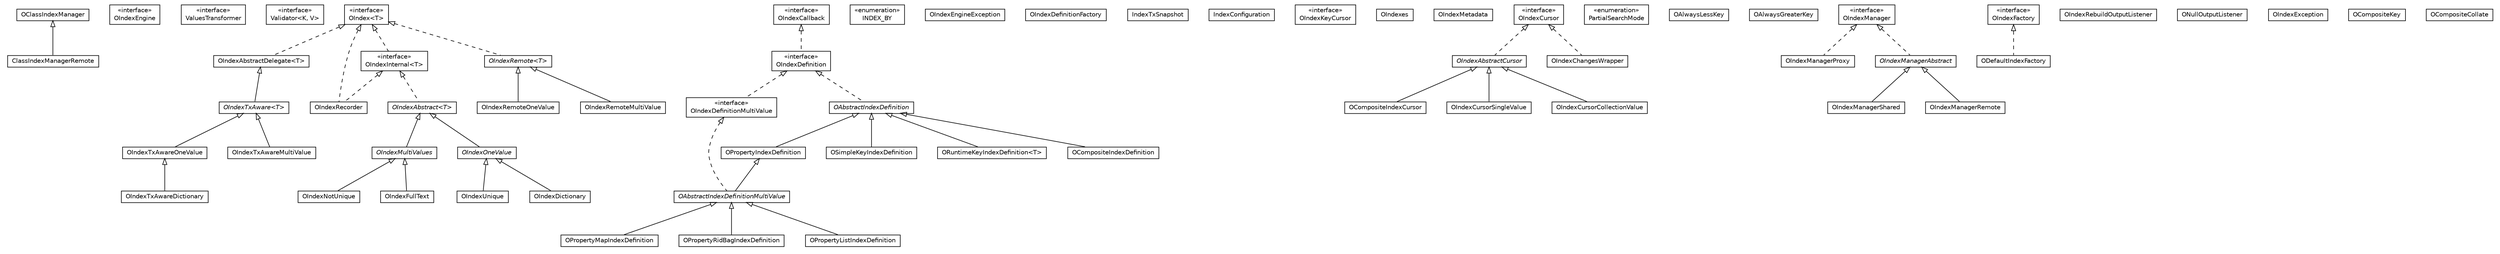 #!/usr/local/bin/dot
#
# Class diagram 
# Generated by UMLGraph version R5_6-24-gf6e263 (http://www.umlgraph.org/)
#

digraph G {
	edge [fontname="Helvetica",fontsize=10,labelfontname="Helvetica",labelfontsize=10];
	node [fontname="Helvetica",fontsize=10,shape=plaintext];
	nodesep=0.25;
	ranksep=0.5;
	// com.orientechnologies.orient.core.index.ClassIndexManagerRemote
	c251209 [label=<<table title="com.orientechnologies.orient.core.index.ClassIndexManagerRemote" border="0" cellborder="1" cellspacing="0" cellpadding="2" port="p" href="./ClassIndexManagerRemote.html">
		<tr><td><table border="0" cellspacing="0" cellpadding="1">
<tr><td align="center" balign="center"> ClassIndexManagerRemote </td></tr>
		</table></td></tr>
		</table>>, URL="./ClassIndexManagerRemote.html", fontname="Helvetica", fontcolor="black", fontsize=10.0];
	// com.orientechnologies.orient.core.index.OIndexEngine
	c251210 [label=<<table title="com.orientechnologies.orient.core.index.OIndexEngine" border="0" cellborder="1" cellspacing="0" cellpadding="2" port="p" href="./OIndexEngine.html">
		<tr><td><table border="0" cellspacing="0" cellpadding="1">
<tr><td align="center" balign="center"> &#171;interface&#187; </td></tr>
<tr><td align="center" balign="center"> OIndexEngine </td></tr>
		</table></td></tr>
		</table>>, URL="./OIndexEngine.html", fontname="Helvetica", fontcolor="black", fontsize=10.0];
	// com.orientechnologies.orient.core.index.OIndexEngine.ValuesTransformer
	c251211 [label=<<table title="com.orientechnologies.orient.core.index.OIndexEngine.ValuesTransformer" border="0" cellborder="1" cellspacing="0" cellpadding="2" port="p" href="./OIndexEngine.ValuesTransformer.html">
		<tr><td><table border="0" cellspacing="0" cellpadding="1">
<tr><td align="center" balign="center"> &#171;interface&#187; </td></tr>
<tr><td align="center" balign="center"> ValuesTransformer </td></tr>
		</table></td></tr>
		</table>>, URL="./OIndexEngine.ValuesTransformer.html", fontname="Helvetica", fontcolor="black", fontsize=10.0];
	// com.orientechnologies.orient.core.index.OIndexEngine.Validator<K, V>
	c251212 [label=<<table title="com.orientechnologies.orient.core.index.OIndexEngine.Validator" border="0" cellborder="1" cellspacing="0" cellpadding="2" port="p" href="./OIndexEngine.Validator.html">
		<tr><td><table border="0" cellspacing="0" cellpadding="1">
<tr><td align="center" balign="center"> &#171;interface&#187; </td></tr>
<tr><td align="center" balign="center"> Validator&lt;K, V&gt; </td></tr>
		</table></td></tr>
		</table>>, URL="./OIndexEngine.Validator.html", fontname="Helvetica", fontcolor="black", fontsize=10.0];
	// com.orientechnologies.orient.core.index.OIndexRecorder
	c251213 [label=<<table title="com.orientechnologies.orient.core.index.OIndexRecorder" border="0" cellborder="1" cellspacing="0" cellpadding="2" port="p" href="./OIndexRecorder.html">
		<tr><td><table border="0" cellspacing="0" cellpadding="1">
<tr><td align="center" balign="center"> OIndexRecorder </td></tr>
		</table></td></tr>
		</table>>, URL="./OIndexRecorder.html", fontname="Helvetica", fontcolor="black", fontsize=10.0];
	// com.orientechnologies.orient.core.index.OIndexFullText
	c251214 [label=<<table title="com.orientechnologies.orient.core.index.OIndexFullText" border="0" cellborder="1" cellspacing="0" cellpadding="2" port="p" href="./OIndexFullText.html">
		<tr><td><table border="0" cellspacing="0" cellpadding="1">
<tr><td align="center" balign="center"> OIndexFullText </td></tr>
		</table></td></tr>
		</table>>, URL="./OIndexFullText.html", fontname="Helvetica", fontcolor="black", fontsize=10.0];
	// com.orientechnologies.orient.core.index.OIndexDictionary
	c251215 [label=<<table title="com.orientechnologies.orient.core.index.OIndexDictionary" border="0" cellborder="1" cellspacing="0" cellpadding="2" port="p" href="./OIndexDictionary.html">
		<tr><td><table border="0" cellspacing="0" cellpadding="1">
<tr><td align="center" balign="center"> OIndexDictionary </td></tr>
		</table></td></tr>
		</table>>, URL="./OIndexDictionary.html", fontname="Helvetica", fontcolor="black", fontsize=10.0];
	// com.orientechnologies.orient.core.index.OIndexCallback
	c251216 [label=<<table title="com.orientechnologies.orient.core.index.OIndexCallback" border="0" cellborder="1" cellspacing="0" cellpadding="2" port="p" href="./OIndexCallback.html">
		<tr><td><table border="0" cellspacing="0" cellpadding="1">
<tr><td align="center" balign="center"> &#171;interface&#187; </td></tr>
<tr><td align="center" balign="center"> OIndexCallback </td></tr>
		</table></td></tr>
		</table>>, URL="./OIndexCallback.html", fontname="Helvetica", fontcolor="black", fontsize=10.0];
	// com.orientechnologies.orient.core.index.OPropertyMapIndexDefinition
	c251217 [label=<<table title="com.orientechnologies.orient.core.index.OPropertyMapIndexDefinition" border="0" cellborder="1" cellspacing="0" cellpadding="2" port="p" href="./OPropertyMapIndexDefinition.html">
		<tr><td><table border="0" cellspacing="0" cellpadding="1">
<tr><td align="center" balign="center"> OPropertyMapIndexDefinition </td></tr>
		</table></td></tr>
		</table>>, URL="./OPropertyMapIndexDefinition.html", fontname="Helvetica", fontcolor="black", fontsize=10.0];
	// com.orientechnologies.orient.core.index.OPropertyMapIndexDefinition.INDEX_BY
	c251218 [label=<<table title="com.orientechnologies.orient.core.index.OPropertyMapIndexDefinition.INDEX_BY" border="0" cellborder="1" cellspacing="0" cellpadding="2" port="p" href="./OPropertyMapIndexDefinition.INDEX_BY.html">
		<tr><td><table border="0" cellspacing="0" cellpadding="1">
<tr><td align="center" balign="center"> &#171;enumeration&#187; </td></tr>
<tr><td align="center" balign="center"> INDEX_BY </td></tr>
		</table></td></tr>
		</table>>, URL="./OPropertyMapIndexDefinition.INDEX_BY.html", fontname="Helvetica", fontcolor="black", fontsize=10.0];
	// com.orientechnologies.orient.core.index.OIndexEngineException
	c251219 [label=<<table title="com.orientechnologies.orient.core.index.OIndexEngineException" border="0" cellborder="1" cellspacing="0" cellpadding="2" port="p" href="./OIndexEngineException.html">
		<tr><td><table border="0" cellspacing="0" cellpadding="1">
<tr><td align="center" balign="center"> OIndexEngineException </td></tr>
		</table></td></tr>
		</table>>, URL="./OIndexEngineException.html", fontname="Helvetica", fontcolor="black", fontsize=10.0];
	// com.orientechnologies.orient.core.index.OIndexDefinitionFactory
	c251220 [label=<<table title="com.orientechnologies.orient.core.index.OIndexDefinitionFactory" border="0" cellborder="1" cellspacing="0" cellpadding="2" port="p" href="./OIndexDefinitionFactory.html">
		<tr><td><table border="0" cellspacing="0" cellpadding="1">
<tr><td align="center" balign="center"> OIndexDefinitionFactory </td></tr>
		</table></td></tr>
		</table>>, URL="./OIndexDefinitionFactory.html", fontname="Helvetica", fontcolor="black", fontsize=10.0];
	// com.orientechnologies.orient.core.index.OIndexAbstract<T>
	c251221 [label=<<table title="com.orientechnologies.orient.core.index.OIndexAbstract" border="0" cellborder="1" cellspacing="0" cellpadding="2" port="p" href="./OIndexAbstract.html">
		<tr><td><table border="0" cellspacing="0" cellpadding="1">
<tr><td align="center" balign="center"><font face="Helvetica-Oblique"> OIndexAbstract&lt;T&gt; </font></td></tr>
		</table></td></tr>
		</table>>, URL="./OIndexAbstract.html", fontname="Helvetica", fontcolor="black", fontsize=10.0];
	// com.orientechnologies.orient.core.index.OIndexAbstract.IndexTxSnapshot
	c251222 [label=<<table title="com.orientechnologies.orient.core.index.OIndexAbstract.IndexTxSnapshot" border="0" cellborder="1" cellspacing="0" cellpadding="2" port="p" href="./OIndexAbstract.IndexTxSnapshot.html">
		<tr><td><table border="0" cellspacing="0" cellpadding="1">
<tr><td align="center" balign="center"> IndexTxSnapshot </td></tr>
		</table></td></tr>
		</table>>, URL="./OIndexAbstract.IndexTxSnapshot.html", fontname="Helvetica", fontcolor="black", fontsize=10.0];
	// com.orientechnologies.orient.core.index.OIndexAbstract.IndexConfiguration
	c251223 [label=<<table title="com.orientechnologies.orient.core.index.OIndexAbstract.IndexConfiguration" border="0" cellborder="1" cellspacing="0" cellpadding="2" port="p" href="./OIndexAbstract.IndexConfiguration.html">
		<tr><td><table border="0" cellspacing="0" cellpadding="1">
<tr><td align="center" balign="center"> IndexConfiguration </td></tr>
		</table></td></tr>
		</table>>, URL="./OIndexAbstract.IndexConfiguration.html", fontname="Helvetica", fontcolor="black", fontsize=10.0];
	// com.orientechnologies.orient.core.index.OIndexKeyCursor
	c251224 [label=<<table title="com.orientechnologies.orient.core.index.OIndexKeyCursor" border="0" cellborder="1" cellspacing="0" cellpadding="2" port="p" href="./OIndexKeyCursor.html">
		<tr><td><table border="0" cellspacing="0" cellpadding="1">
<tr><td align="center" balign="center"> &#171;interface&#187; </td></tr>
<tr><td align="center" balign="center"> OIndexKeyCursor </td></tr>
		</table></td></tr>
		</table>>, URL="./OIndexKeyCursor.html", fontname="Helvetica", fontcolor="black", fontsize=10.0];
	// com.orientechnologies.orient.core.index.OIndexes
	c251225 [label=<<table title="com.orientechnologies.orient.core.index.OIndexes" border="0" cellborder="1" cellspacing="0" cellpadding="2" port="p" href="./OIndexes.html">
		<tr><td><table border="0" cellspacing="0" cellpadding="1">
<tr><td align="center" balign="center"> OIndexes </td></tr>
		</table></td></tr>
		</table>>, URL="./OIndexes.html", fontname="Helvetica", fontcolor="black", fontsize=10.0];
	// com.orientechnologies.orient.core.index.OIndexMetadata
	c251226 [label=<<table title="com.orientechnologies.orient.core.index.OIndexMetadata" border="0" cellborder="1" cellspacing="0" cellpadding="2" port="p" href="./OIndexMetadata.html">
		<tr><td><table border="0" cellspacing="0" cellpadding="1">
<tr><td align="center" balign="center"> OIndexMetadata </td></tr>
		</table></td></tr>
		</table>>, URL="./OIndexMetadata.html", fontname="Helvetica", fontcolor="black", fontsize=10.0];
	// com.orientechnologies.orient.core.index.OIndexAbstractCursor
	c251227 [label=<<table title="com.orientechnologies.orient.core.index.OIndexAbstractCursor" border="0" cellborder="1" cellspacing="0" cellpadding="2" port="p" href="./OIndexAbstractCursor.html">
		<tr><td><table border="0" cellspacing="0" cellpadding="1">
<tr><td align="center" balign="center"><font face="Helvetica-Oblique"> OIndexAbstractCursor </font></td></tr>
		</table></td></tr>
		</table>>, URL="./OIndexAbstractCursor.html", fontname="Helvetica", fontcolor="black", fontsize=10.0];
	// com.orientechnologies.orient.core.index.OPropertyIndexDefinition
	c251228 [label=<<table title="com.orientechnologies.orient.core.index.OPropertyIndexDefinition" border="0" cellborder="1" cellspacing="0" cellpadding="2" port="p" href="./OPropertyIndexDefinition.html">
		<tr><td><table border="0" cellspacing="0" cellpadding="1">
<tr><td align="center" balign="center"> OPropertyIndexDefinition </td></tr>
		</table></td></tr>
		</table>>, URL="./OPropertyIndexDefinition.html", fontname="Helvetica", fontcolor="black", fontsize=10.0];
	// com.orientechnologies.orient.core.index.OPropertyRidBagIndexDefinition
	c251229 [label=<<table title="com.orientechnologies.orient.core.index.OPropertyRidBagIndexDefinition" border="0" cellborder="1" cellspacing="0" cellpadding="2" port="p" href="./OPropertyRidBagIndexDefinition.html">
		<tr><td><table border="0" cellspacing="0" cellpadding="1">
<tr><td align="center" balign="center"> OPropertyRidBagIndexDefinition </td></tr>
		</table></td></tr>
		</table>>, URL="./OPropertyRidBagIndexDefinition.html", fontname="Helvetica", fontcolor="black", fontsize=10.0];
	// com.orientechnologies.orient.core.index.OIndexCursor
	c251230 [label=<<table title="com.orientechnologies.orient.core.index.OIndexCursor" border="0" cellborder="1" cellspacing="0" cellpadding="2" port="p" href="./OIndexCursor.html">
		<tr><td><table border="0" cellspacing="0" cellpadding="1">
<tr><td align="center" balign="center"> &#171;interface&#187; </td></tr>
<tr><td align="center" balign="center"> OIndexCursor </td></tr>
		</table></td></tr>
		</table>>, URL="./OIndexCursor.html", fontname="Helvetica", fontcolor="black", fontsize=10.0];
	// com.orientechnologies.orient.core.index.OSimpleKeyIndexDefinition
	c251231 [label=<<table title="com.orientechnologies.orient.core.index.OSimpleKeyIndexDefinition" border="0" cellborder="1" cellspacing="0" cellpadding="2" port="p" href="./OSimpleKeyIndexDefinition.html">
		<tr><td><table border="0" cellspacing="0" cellpadding="1">
<tr><td align="center" balign="center"> OSimpleKeyIndexDefinition </td></tr>
		</table></td></tr>
		</table>>, URL="./OSimpleKeyIndexDefinition.html", fontname="Helvetica", fontcolor="black", fontsize=10.0];
	// com.orientechnologies.orient.core.index.OIndexDefinitionMultiValue
	c251232 [label=<<table title="com.orientechnologies.orient.core.index.OIndexDefinitionMultiValue" border="0" cellborder="1" cellspacing="0" cellpadding="2" port="p" href="./OIndexDefinitionMultiValue.html">
		<tr><td><table border="0" cellspacing="0" cellpadding="1">
<tr><td align="center" balign="center"> &#171;interface&#187; </td></tr>
<tr><td align="center" balign="center"> OIndexDefinitionMultiValue </td></tr>
		</table></td></tr>
		</table>>, URL="./OIndexDefinitionMultiValue.html", fontname="Helvetica", fontcolor="black", fontsize=10.0];
	// com.orientechnologies.orient.core.index.OIndexTxAware<T>
	c251233 [label=<<table title="com.orientechnologies.orient.core.index.OIndexTxAware" border="0" cellborder="1" cellspacing="0" cellpadding="2" port="p" href="./OIndexTxAware.html">
		<tr><td><table border="0" cellspacing="0" cellpadding="1">
<tr><td align="center" balign="center"><font face="Helvetica-Oblique"> OIndexTxAware&lt;T&gt; </font></td></tr>
		</table></td></tr>
		</table>>, URL="./OIndexTxAware.html", fontname="Helvetica", fontcolor="black", fontsize=10.0];
	// com.orientechnologies.orient.core.index.OIndexTxAware.PartialSearchMode
	c251234 [label=<<table title="com.orientechnologies.orient.core.index.OIndexTxAware.PartialSearchMode" border="0" cellborder="1" cellspacing="0" cellpadding="2" port="p" href="./OIndexTxAware.PartialSearchMode.html">
		<tr><td><table border="0" cellspacing="0" cellpadding="1">
<tr><td align="center" balign="center"> &#171;enumeration&#187; </td></tr>
<tr><td align="center" balign="center"> PartialSearchMode </td></tr>
		</table></td></tr>
		</table>>, URL="./OIndexTxAware.PartialSearchMode.html", fontname="Helvetica", fontcolor="black", fontsize=10.0];
	// com.orientechnologies.orient.core.index.OAlwaysLessKey
	c251235 [label=<<table title="com.orientechnologies.orient.core.index.OAlwaysLessKey" border="0" cellborder="1" cellspacing="0" cellpadding="2" port="p" href="./OAlwaysLessKey.html">
		<tr><td><table border="0" cellspacing="0" cellpadding="1">
<tr><td align="center" balign="center"> OAlwaysLessKey </td></tr>
		</table></td></tr>
		</table>>, URL="./OAlwaysLessKey.html", fontname="Helvetica", fontcolor="black", fontsize=10.0];
	// com.orientechnologies.orient.core.index.OAlwaysGreaterKey
	c251236 [label=<<table title="com.orientechnologies.orient.core.index.OAlwaysGreaterKey" border="0" cellborder="1" cellspacing="0" cellpadding="2" port="p" href="./OAlwaysGreaterKey.html">
		<tr><td><table border="0" cellspacing="0" cellpadding="1">
<tr><td align="center" balign="center"> OAlwaysGreaterKey </td></tr>
		</table></td></tr>
		</table>>, URL="./OAlwaysGreaterKey.html", fontname="Helvetica", fontcolor="black", fontsize=10.0];
	// com.orientechnologies.orient.core.index.OIndexManager
	c251237 [label=<<table title="com.orientechnologies.orient.core.index.OIndexManager" border="0" cellborder="1" cellspacing="0" cellpadding="2" port="p" href="./OIndexManager.html">
		<tr><td><table border="0" cellspacing="0" cellpadding="1">
<tr><td align="center" balign="center"> &#171;interface&#187; </td></tr>
<tr><td align="center" balign="center"> OIndexManager </td></tr>
		</table></td></tr>
		</table>>, URL="./OIndexManager.html", fontname="Helvetica", fontcolor="black", fontsize=10.0];
	// com.orientechnologies.orient.core.index.OIndexFactory
	c251238 [label=<<table title="com.orientechnologies.orient.core.index.OIndexFactory" border="0" cellborder="1" cellspacing="0" cellpadding="2" port="p" href="./OIndexFactory.html">
		<tr><td><table border="0" cellspacing="0" cellpadding="1">
<tr><td align="center" balign="center"> &#171;interface&#187; </td></tr>
<tr><td align="center" balign="center"> OIndexFactory </td></tr>
		</table></td></tr>
		</table>>, URL="./OIndexFactory.html", fontname="Helvetica", fontcolor="black", fontsize=10.0];
	// com.orientechnologies.orient.core.index.OIndexRebuildOutputListener
	c251239 [label=<<table title="com.orientechnologies.orient.core.index.OIndexRebuildOutputListener" border="0" cellborder="1" cellspacing="0" cellpadding="2" port="p" href="./OIndexRebuildOutputListener.html">
		<tr><td><table border="0" cellspacing="0" cellpadding="1">
<tr><td align="center" balign="center"> OIndexRebuildOutputListener </td></tr>
		</table></td></tr>
		</table>>, URL="./OIndexRebuildOutputListener.html", fontname="Helvetica", fontcolor="black", fontsize=10.0];
	// com.orientechnologies.orient.core.index.OIndexManagerProxy
	c251240 [label=<<table title="com.orientechnologies.orient.core.index.OIndexManagerProxy" border="0" cellborder="1" cellspacing="0" cellpadding="2" port="p" href="./OIndexManagerProxy.html">
		<tr><td><table border="0" cellspacing="0" cellpadding="1">
<tr><td align="center" balign="center"> OIndexManagerProxy </td></tr>
		</table></td></tr>
		</table>>, URL="./OIndexManagerProxy.html", fontname="Helvetica", fontcolor="black", fontsize=10.0];
	// com.orientechnologies.orient.core.index.OIndexTxAwareOneValue
	c251241 [label=<<table title="com.orientechnologies.orient.core.index.OIndexTxAwareOneValue" border="0" cellborder="1" cellspacing="0" cellpadding="2" port="p" href="./OIndexTxAwareOneValue.html">
		<tr><td><table border="0" cellspacing="0" cellpadding="1">
<tr><td align="center" balign="center"> OIndexTxAwareOneValue </td></tr>
		</table></td></tr>
		</table>>, URL="./OIndexTxAwareOneValue.html", fontname="Helvetica", fontcolor="black", fontsize=10.0];
	// com.orientechnologies.orient.core.index.ORuntimeKeyIndexDefinition<T>
	c251242 [label=<<table title="com.orientechnologies.orient.core.index.ORuntimeKeyIndexDefinition" border="0" cellborder="1" cellspacing="0" cellpadding="2" port="p" href="./ORuntimeKeyIndexDefinition.html">
		<tr><td><table border="0" cellspacing="0" cellpadding="1">
<tr><td align="center" balign="center"> ORuntimeKeyIndexDefinition&lt;T&gt; </td></tr>
		</table></td></tr>
		</table>>, URL="./ORuntimeKeyIndexDefinition.html", fontname="Helvetica", fontcolor="black", fontsize=10.0];
	// com.orientechnologies.orient.core.index.OIndexTxAwareMultiValue
	c251243 [label=<<table title="com.orientechnologies.orient.core.index.OIndexTxAwareMultiValue" border="0" cellborder="1" cellspacing="0" cellpadding="2" port="p" href="./OIndexTxAwareMultiValue.html">
		<tr><td><table border="0" cellspacing="0" cellpadding="1">
<tr><td align="center" balign="center"> OIndexTxAwareMultiValue </td></tr>
		</table></td></tr>
		</table>>, URL="./OIndexTxAwareMultiValue.html", fontname="Helvetica", fontcolor="black", fontsize=10.0];
	// com.orientechnologies.orient.core.index.ONullOutputListener
	c251244 [label=<<table title="com.orientechnologies.orient.core.index.ONullOutputListener" border="0" cellborder="1" cellspacing="0" cellpadding="2" port="p" href="./ONullOutputListener.html">
		<tr><td><table border="0" cellspacing="0" cellpadding="1">
<tr><td align="center" balign="center"> ONullOutputListener </td></tr>
		</table></td></tr>
		</table>>, URL="./ONullOutputListener.html", fontname="Helvetica", fontcolor="black", fontsize=10.0];
	// com.orientechnologies.orient.core.index.OPropertyListIndexDefinition
	c251245 [label=<<table title="com.orientechnologies.orient.core.index.OPropertyListIndexDefinition" border="0" cellborder="1" cellspacing="0" cellpadding="2" port="p" href="./OPropertyListIndexDefinition.html">
		<tr><td><table border="0" cellspacing="0" cellpadding="1">
<tr><td align="center" balign="center"> OPropertyListIndexDefinition </td></tr>
		</table></td></tr>
		</table>>, URL="./OPropertyListIndexDefinition.html", fontname="Helvetica", fontcolor="black", fontsize=10.0];
	// com.orientechnologies.orient.core.index.OIndexDefinition
	c251246 [label=<<table title="com.orientechnologies.orient.core.index.OIndexDefinition" border="0" cellborder="1" cellspacing="0" cellpadding="2" port="p" href="./OIndexDefinition.html">
		<tr><td><table border="0" cellspacing="0" cellpadding="1">
<tr><td align="center" balign="center"> &#171;interface&#187; </td></tr>
<tr><td align="center" balign="center"> OIndexDefinition </td></tr>
		</table></td></tr>
		</table>>, URL="./OIndexDefinition.html", fontname="Helvetica", fontcolor="black", fontsize=10.0];
	// com.orientechnologies.orient.core.index.OIndexRemoteMultiValue
	c251247 [label=<<table title="com.orientechnologies.orient.core.index.OIndexRemoteMultiValue" border="0" cellborder="1" cellspacing="0" cellpadding="2" port="p" href="./OIndexRemoteMultiValue.html">
		<tr><td><table border="0" cellspacing="0" cellpadding="1">
<tr><td align="center" balign="center"> OIndexRemoteMultiValue </td></tr>
		</table></td></tr>
		</table>>, URL="./OIndexRemoteMultiValue.html", fontname="Helvetica", fontcolor="black", fontsize=10.0];
	// com.orientechnologies.orient.core.index.OAbstractIndexDefinitionMultiValue
	c251248 [label=<<table title="com.orientechnologies.orient.core.index.OAbstractIndexDefinitionMultiValue" border="0" cellborder="1" cellspacing="0" cellpadding="2" port="p" href="./OAbstractIndexDefinitionMultiValue.html">
		<tr><td><table border="0" cellspacing="0" cellpadding="1">
<tr><td align="center" balign="center"><font face="Helvetica-Oblique"> OAbstractIndexDefinitionMultiValue </font></td></tr>
		</table></td></tr>
		</table>>, URL="./OAbstractIndexDefinitionMultiValue.html", fontname="Helvetica", fontcolor="black", fontsize=10.0];
	// com.orientechnologies.orient.core.index.OIndexChangesWrapper
	c251249 [label=<<table title="com.orientechnologies.orient.core.index.OIndexChangesWrapper" border="0" cellborder="1" cellspacing="0" cellpadding="2" port="p" href="./OIndexChangesWrapper.html">
		<tr><td><table border="0" cellspacing="0" cellpadding="1">
<tr><td align="center" balign="center"> OIndexChangesWrapper </td></tr>
		</table></td></tr>
		</table>>, URL="./OIndexChangesWrapper.html", fontname="Helvetica", fontcolor="black", fontsize=10.0];
	// com.orientechnologies.orient.core.index.OIndexTxAwareDictionary
	c251250 [label=<<table title="com.orientechnologies.orient.core.index.OIndexTxAwareDictionary" border="0" cellborder="1" cellspacing="0" cellpadding="2" port="p" href="./OIndexTxAwareDictionary.html">
		<tr><td><table border="0" cellspacing="0" cellpadding="1">
<tr><td align="center" balign="center"> OIndexTxAwareDictionary </td></tr>
		</table></td></tr>
		</table>>, URL="./OIndexTxAwareDictionary.html", fontname="Helvetica", fontcolor="black", fontsize=10.0];
	// com.orientechnologies.orient.core.index.OIndexRemoteOneValue
	c251251 [label=<<table title="com.orientechnologies.orient.core.index.OIndexRemoteOneValue" border="0" cellborder="1" cellspacing="0" cellpadding="2" port="p" href="./OIndexRemoteOneValue.html">
		<tr><td><table border="0" cellspacing="0" cellpadding="1">
<tr><td align="center" balign="center"> OIndexRemoteOneValue </td></tr>
		</table></td></tr>
		</table>>, URL="./OIndexRemoteOneValue.html", fontname="Helvetica", fontcolor="black", fontsize=10.0];
	// com.orientechnologies.orient.core.index.OIndexManagerShared
	c251252 [label=<<table title="com.orientechnologies.orient.core.index.OIndexManagerShared" border="0" cellborder="1" cellspacing="0" cellpadding="2" port="p" href="./OIndexManagerShared.html">
		<tr><td><table border="0" cellspacing="0" cellpadding="1">
<tr><td align="center" balign="center"> OIndexManagerShared </td></tr>
		</table></td></tr>
		</table>>, URL="./OIndexManagerShared.html", fontname="Helvetica", fontcolor="black", fontsize=10.0];
	// com.orientechnologies.orient.core.index.OIndexException
	c251253 [label=<<table title="com.orientechnologies.orient.core.index.OIndexException" border="0" cellborder="1" cellspacing="0" cellpadding="2" port="p" href="./OIndexException.html">
		<tr><td><table border="0" cellspacing="0" cellpadding="1">
<tr><td align="center" balign="center"> OIndexException </td></tr>
		</table></td></tr>
		</table>>, URL="./OIndexException.html", fontname="Helvetica", fontcolor="black", fontsize=10.0];
	// com.orientechnologies.orient.core.index.OCompositeIndexCursor
	c251254 [label=<<table title="com.orientechnologies.orient.core.index.OCompositeIndexCursor" border="0" cellborder="1" cellspacing="0" cellpadding="2" port="p" href="./OCompositeIndexCursor.html">
		<tr><td><table border="0" cellspacing="0" cellpadding="1">
<tr><td align="center" balign="center"> OCompositeIndexCursor </td></tr>
		</table></td></tr>
		</table>>, URL="./OCompositeIndexCursor.html", fontname="Helvetica", fontcolor="black", fontsize=10.0];
	// com.orientechnologies.orient.core.index.OCompositeIndexDefinition
	c251255 [label=<<table title="com.orientechnologies.orient.core.index.OCompositeIndexDefinition" border="0" cellborder="1" cellspacing="0" cellpadding="2" port="p" href="./OCompositeIndexDefinition.html">
		<tr><td><table border="0" cellspacing="0" cellpadding="1">
<tr><td align="center" balign="center"> OCompositeIndexDefinition </td></tr>
		</table></td></tr>
		</table>>, URL="./OCompositeIndexDefinition.html", fontname="Helvetica", fontcolor="black", fontsize=10.0];
	// com.orientechnologies.orient.core.index.OCompositeKey
	c251256 [label=<<table title="com.orientechnologies.orient.core.index.OCompositeKey" border="0" cellborder="1" cellspacing="0" cellpadding="2" port="p" href="./OCompositeKey.html">
		<tr><td><table border="0" cellspacing="0" cellpadding="1">
<tr><td align="center" balign="center"> OCompositeKey </td></tr>
		</table></td></tr>
		</table>>, URL="./OCompositeKey.html", fontname="Helvetica", fontcolor="black", fontsize=10.0];
	// com.orientechnologies.orient.core.index.OIndexCursorSingleValue
	c251257 [label=<<table title="com.orientechnologies.orient.core.index.OIndexCursorSingleValue" border="0" cellborder="1" cellspacing="0" cellpadding="2" port="p" href="./OIndexCursorSingleValue.html">
		<tr><td><table border="0" cellspacing="0" cellpadding="1">
<tr><td align="center" balign="center"> OIndexCursorSingleValue </td></tr>
		</table></td></tr>
		</table>>, URL="./OIndexCursorSingleValue.html", fontname="Helvetica", fontcolor="black", fontsize=10.0];
	// com.orientechnologies.orient.core.index.OIndexAbstractDelegate<T>
	c251258 [label=<<table title="com.orientechnologies.orient.core.index.OIndexAbstractDelegate" border="0" cellborder="1" cellspacing="0" cellpadding="2" port="p" href="./OIndexAbstractDelegate.html">
		<tr><td><table border="0" cellspacing="0" cellpadding="1">
<tr><td align="center" balign="center"> OIndexAbstractDelegate&lt;T&gt; </td></tr>
		</table></td></tr>
		</table>>, URL="./OIndexAbstractDelegate.html", fontname="Helvetica", fontcolor="black", fontsize=10.0];
	// com.orientechnologies.orient.core.index.OClassIndexManager
	c251259 [label=<<table title="com.orientechnologies.orient.core.index.OClassIndexManager" border="0" cellborder="1" cellspacing="0" cellpadding="2" port="p" href="./OClassIndexManager.html">
		<tr><td><table border="0" cellspacing="0" cellpadding="1">
<tr><td align="center" balign="center"> OClassIndexManager </td></tr>
		</table></td></tr>
		</table>>, URL="./OClassIndexManager.html", fontname="Helvetica", fontcolor="black", fontsize=10.0];
	// com.orientechnologies.orient.core.index.OIndexMultiValues
	c251260 [label=<<table title="com.orientechnologies.orient.core.index.OIndexMultiValues" border="0" cellborder="1" cellspacing="0" cellpadding="2" port="p" href="./OIndexMultiValues.html">
		<tr><td><table border="0" cellspacing="0" cellpadding="1">
<tr><td align="center" balign="center"><font face="Helvetica-Oblique"> OIndexMultiValues </font></td></tr>
		</table></td></tr>
		</table>>, URL="./OIndexMultiValues.html", fontname="Helvetica", fontcolor="black", fontsize=10.0];
	// com.orientechnologies.orient.core.index.ODefaultIndexFactory
	c251261 [label=<<table title="com.orientechnologies.orient.core.index.ODefaultIndexFactory" border="0" cellborder="1" cellspacing="0" cellpadding="2" port="p" href="./ODefaultIndexFactory.html">
		<tr><td><table border="0" cellspacing="0" cellpadding="1">
<tr><td align="center" balign="center"> ODefaultIndexFactory </td></tr>
		</table></td></tr>
		</table>>, URL="./ODefaultIndexFactory.html", fontname="Helvetica", fontcolor="black", fontsize=10.0];
	// com.orientechnologies.orient.core.index.OIndexRemote<T>
	c251262 [label=<<table title="com.orientechnologies.orient.core.index.OIndexRemote" border="0" cellborder="1" cellspacing="0" cellpadding="2" port="p" href="./OIndexRemote.html">
		<tr><td><table border="0" cellspacing="0" cellpadding="1">
<tr><td align="center" balign="center"><font face="Helvetica-Oblique"> OIndexRemote&lt;T&gt; </font></td></tr>
		</table></td></tr>
		</table>>, URL="./OIndexRemote.html", fontname="Helvetica", fontcolor="black", fontsize=10.0];
	// com.orientechnologies.orient.core.index.OIndex<T>
	c251263 [label=<<table title="com.orientechnologies.orient.core.index.OIndex" border="0" cellborder="1" cellspacing="0" cellpadding="2" port="p" href="./OIndex.html">
		<tr><td><table border="0" cellspacing="0" cellpadding="1">
<tr><td align="center" balign="center"> &#171;interface&#187; </td></tr>
<tr><td align="center" balign="center"> OIndex&lt;T&gt; </td></tr>
		</table></td></tr>
		</table>>, URL="./OIndex.html", fontname="Helvetica", fontcolor="black", fontsize=10.0];
	// com.orientechnologies.orient.core.index.OIndexNotUnique
	c251264 [label=<<table title="com.orientechnologies.orient.core.index.OIndexNotUnique" border="0" cellborder="1" cellspacing="0" cellpadding="2" port="p" href="./OIndexNotUnique.html">
		<tr><td><table border="0" cellspacing="0" cellpadding="1">
<tr><td align="center" balign="center"> OIndexNotUnique </td></tr>
		</table></td></tr>
		</table>>, URL="./OIndexNotUnique.html", fontname="Helvetica", fontcolor="black", fontsize=10.0];
	// com.orientechnologies.orient.core.index.OIndexManagerRemote
	c251265 [label=<<table title="com.orientechnologies.orient.core.index.OIndexManagerRemote" border="0" cellborder="1" cellspacing="0" cellpadding="2" port="p" href="./OIndexManagerRemote.html">
		<tr><td><table border="0" cellspacing="0" cellpadding="1">
<tr><td align="center" balign="center"> OIndexManagerRemote </td></tr>
		</table></td></tr>
		</table>>, URL="./OIndexManagerRemote.html", fontname="Helvetica", fontcolor="black", fontsize=10.0];
	// com.orientechnologies.orient.core.index.OIndexInternal<T>
	c251266 [label=<<table title="com.orientechnologies.orient.core.index.OIndexInternal" border="0" cellborder="1" cellspacing="0" cellpadding="2" port="p" href="./OIndexInternal.html">
		<tr><td><table border="0" cellspacing="0" cellpadding="1">
<tr><td align="center" balign="center"> &#171;interface&#187; </td></tr>
<tr><td align="center" balign="center"> OIndexInternal&lt;T&gt; </td></tr>
		</table></td></tr>
		</table>>, URL="./OIndexInternal.html", fontname="Helvetica", fontcolor="black", fontsize=10.0];
	// com.orientechnologies.orient.core.index.OIndexUnique
	c251267 [label=<<table title="com.orientechnologies.orient.core.index.OIndexUnique" border="0" cellborder="1" cellspacing="0" cellpadding="2" port="p" href="./OIndexUnique.html">
		<tr><td><table border="0" cellspacing="0" cellpadding="1">
<tr><td align="center" balign="center"> OIndexUnique </td></tr>
		</table></td></tr>
		</table>>, URL="./OIndexUnique.html", fontname="Helvetica", fontcolor="black", fontsize=10.0];
	// com.orientechnologies.orient.core.index.OIndexManagerAbstract
	c251268 [label=<<table title="com.orientechnologies.orient.core.index.OIndexManagerAbstract" border="0" cellborder="1" cellspacing="0" cellpadding="2" port="p" href="./OIndexManagerAbstract.html">
		<tr><td><table border="0" cellspacing="0" cellpadding="1">
<tr><td align="center" balign="center"><font face="Helvetica-Oblique"> OIndexManagerAbstract </font></td></tr>
		</table></td></tr>
		</table>>, URL="./OIndexManagerAbstract.html", fontname="Helvetica", fontcolor="black", fontsize=10.0];
	// com.orientechnologies.orient.core.index.OIndexOneValue
	c251269 [label=<<table title="com.orientechnologies.orient.core.index.OIndexOneValue" border="0" cellborder="1" cellspacing="0" cellpadding="2" port="p" href="./OIndexOneValue.html">
		<tr><td><table border="0" cellspacing="0" cellpadding="1">
<tr><td align="center" balign="center"><font face="Helvetica-Oblique"> OIndexOneValue </font></td></tr>
		</table></td></tr>
		</table>>, URL="./OIndexOneValue.html", fontname="Helvetica", fontcolor="black", fontsize=10.0];
	// com.orientechnologies.orient.core.index.OAbstractIndexDefinition
	c251270 [label=<<table title="com.orientechnologies.orient.core.index.OAbstractIndexDefinition" border="0" cellborder="1" cellspacing="0" cellpadding="2" port="p" href="./OAbstractIndexDefinition.html">
		<tr><td><table border="0" cellspacing="0" cellpadding="1">
<tr><td align="center" balign="center"><font face="Helvetica-Oblique"> OAbstractIndexDefinition </font></td></tr>
		</table></td></tr>
		</table>>, URL="./OAbstractIndexDefinition.html", fontname="Helvetica", fontcolor="black", fontsize=10.0];
	// com.orientechnologies.orient.core.index.OCompositeCollate
	c251271 [label=<<table title="com.orientechnologies.orient.core.index.OCompositeCollate" border="0" cellborder="1" cellspacing="0" cellpadding="2" port="p" href="./OCompositeCollate.html">
		<tr><td><table border="0" cellspacing="0" cellpadding="1">
<tr><td align="center" balign="center"> OCompositeCollate </td></tr>
		</table></td></tr>
		</table>>, URL="./OCompositeCollate.html", fontname="Helvetica", fontcolor="black", fontsize=10.0];
	// com.orientechnologies.orient.core.index.OIndexCursorCollectionValue
	c251272 [label=<<table title="com.orientechnologies.orient.core.index.OIndexCursorCollectionValue" border="0" cellborder="1" cellspacing="0" cellpadding="2" port="p" href="./OIndexCursorCollectionValue.html">
		<tr><td><table border="0" cellspacing="0" cellpadding="1">
<tr><td align="center" balign="center"> OIndexCursorCollectionValue </td></tr>
		</table></td></tr>
		</table>>, URL="./OIndexCursorCollectionValue.html", fontname="Helvetica", fontcolor="black", fontsize=10.0];
	//com.orientechnologies.orient.core.index.ClassIndexManagerRemote extends com.orientechnologies.orient.core.index.OClassIndexManager
	c251259:p -> c251209:p [dir=back,arrowtail=empty];
	//com.orientechnologies.orient.core.index.OIndexRecorder implements com.orientechnologies.orient.core.index.OIndex<T>
	c251263:p -> c251213:p [dir=back,arrowtail=empty,style=dashed];
	//com.orientechnologies.orient.core.index.OIndexRecorder implements com.orientechnologies.orient.core.index.OIndexInternal<T>
	c251266:p -> c251213:p [dir=back,arrowtail=empty,style=dashed];
	//com.orientechnologies.orient.core.index.OIndexFullText extends com.orientechnologies.orient.core.index.OIndexMultiValues
	c251260:p -> c251214:p [dir=back,arrowtail=empty];
	//com.orientechnologies.orient.core.index.OIndexDictionary extends com.orientechnologies.orient.core.index.OIndexOneValue
	c251269:p -> c251215:p [dir=back,arrowtail=empty];
	//com.orientechnologies.orient.core.index.OPropertyMapIndexDefinition extends com.orientechnologies.orient.core.index.OAbstractIndexDefinitionMultiValue
	c251248:p -> c251217:p [dir=back,arrowtail=empty];
	//com.orientechnologies.orient.core.index.OIndexAbstract<T> implements com.orientechnologies.orient.core.index.OIndexInternal<T>
	c251266:p -> c251221:p [dir=back,arrowtail=empty,style=dashed];
	//com.orientechnologies.orient.core.index.OIndexAbstractCursor implements com.orientechnologies.orient.core.index.OIndexCursor
	c251230:p -> c251227:p [dir=back,arrowtail=empty,style=dashed];
	//com.orientechnologies.orient.core.index.OPropertyIndexDefinition extends com.orientechnologies.orient.core.index.OAbstractIndexDefinition
	c251270:p -> c251228:p [dir=back,arrowtail=empty];
	//com.orientechnologies.orient.core.index.OPropertyRidBagIndexDefinition extends com.orientechnologies.orient.core.index.OAbstractIndexDefinitionMultiValue
	c251248:p -> c251229:p [dir=back,arrowtail=empty];
	//com.orientechnologies.orient.core.index.OSimpleKeyIndexDefinition extends com.orientechnologies.orient.core.index.OAbstractIndexDefinition
	c251270:p -> c251231:p [dir=back,arrowtail=empty];
	//com.orientechnologies.orient.core.index.OIndexDefinitionMultiValue implements com.orientechnologies.orient.core.index.OIndexDefinition
	c251246:p -> c251232:p [dir=back,arrowtail=empty,style=dashed];
	//com.orientechnologies.orient.core.index.OIndexTxAware<T> extends com.orientechnologies.orient.core.index.OIndexAbstractDelegate<T>
	c251258:p -> c251233:p [dir=back,arrowtail=empty];
	//com.orientechnologies.orient.core.index.OIndexManagerProxy implements com.orientechnologies.orient.core.index.OIndexManager
	c251237:p -> c251240:p [dir=back,arrowtail=empty,style=dashed];
	//com.orientechnologies.orient.core.index.OIndexTxAwareOneValue extends com.orientechnologies.orient.core.index.OIndexTxAware<com.orientechnologies.orient.core.db.record.OIdentifiable>
	c251233:p -> c251241:p [dir=back,arrowtail=empty];
	//com.orientechnologies.orient.core.index.ORuntimeKeyIndexDefinition<T> extends com.orientechnologies.orient.core.index.OAbstractIndexDefinition
	c251270:p -> c251242:p [dir=back,arrowtail=empty];
	//com.orientechnologies.orient.core.index.OIndexTxAwareMultiValue extends com.orientechnologies.orient.core.index.OIndexTxAware<java.util.Set<com.orientechnologies.orient.core.db.record.OIdentifiable>>
	c251233:p -> c251243:p [dir=back,arrowtail=empty];
	//com.orientechnologies.orient.core.index.OPropertyListIndexDefinition extends com.orientechnologies.orient.core.index.OAbstractIndexDefinitionMultiValue
	c251248:p -> c251245:p [dir=back,arrowtail=empty];
	//com.orientechnologies.orient.core.index.OIndexDefinition implements com.orientechnologies.orient.core.index.OIndexCallback
	c251216:p -> c251246:p [dir=back,arrowtail=empty,style=dashed];
	//com.orientechnologies.orient.core.index.OIndexRemoteMultiValue extends com.orientechnologies.orient.core.index.OIndexRemote<java.util.Collection<com.orientechnologies.orient.core.db.record.OIdentifiable>>
	c251262:p -> c251247:p [dir=back,arrowtail=empty];
	//com.orientechnologies.orient.core.index.OAbstractIndexDefinitionMultiValue extends com.orientechnologies.orient.core.index.OPropertyIndexDefinition
	c251228:p -> c251248:p [dir=back,arrowtail=empty];
	//com.orientechnologies.orient.core.index.OAbstractIndexDefinitionMultiValue implements com.orientechnologies.orient.core.index.OIndexDefinitionMultiValue
	c251232:p -> c251248:p [dir=back,arrowtail=empty,style=dashed];
	//com.orientechnologies.orient.core.index.OIndexChangesWrapper implements com.orientechnologies.orient.core.index.OIndexCursor
	c251230:p -> c251249:p [dir=back,arrowtail=empty,style=dashed];
	//com.orientechnologies.orient.core.index.OIndexTxAwareDictionary extends com.orientechnologies.orient.core.index.OIndexTxAwareOneValue
	c251241:p -> c251250:p [dir=back,arrowtail=empty];
	//com.orientechnologies.orient.core.index.OIndexRemoteOneValue extends com.orientechnologies.orient.core.index.OIndexRemote<com.orientechnologies.orient.core.db.record.OIdentifiable>
	c251262:p -> c251251:p [dir=back,arrowtail=empty];
	//com.orientechnologies.orient.core.index.OIndexManagerShared extends com.orientechnologies.orient.core.index.OIndexManagerAbstract
	c251268:p -> c251252:p [dir=back,arrowtail=empty];
	//com.orientechnologies.orient.core.index.OCompositeIndexCursor extends com.orientechnologies.orient.core.index.OIndexAbstractCursor
	c251227:p -> c251254:p [dir=back,arrowtail=empty];
	//com.orientechnologies.orient.core.index.OCompositeIndexDefinition extends com.orientechnologies.orient.core.index.OAbstractIndexDefinition
	c251270:p -> c251255:p [dir=back,arrowtail=empty];
	//com.orientechnologies.orient.core.index.OIndexCursorSingleValue extends com.orientechnologies.orient.core.index.OIndexAbstractCursor
	c251227:p -> c251257:p [dir=back,arrowtail=empty];
	//com.orientechnologies.orient.core.index.OIndexAbstractDelegate<T> implements com.orientechnologies.orient.core.index.OIndex<T>
	c251263:p -> c251258:p [dir=back,arrowtail=empty,style=dashed];
	//com.orientechnologies.orient.core.index.OIndexMultiValues extends com.orientechnologies.orient.core.index.OIndexAbstract<java.util.Set<com.orientechnologies.orient.core.db.record.OIdentifiable>>
	c251221:p -> c251260:p [dir=back,arrowtail=empty];
	//com.orientechnologies.orient.core.index.ODefaultIndexFactory implements com.orientechnologies.orient.core.index.OIndexFactory
	c251238:p -> c251261:p [dir=back,arrowtail=empty,style=dashed];
	//com.orientechnologies.orient.core.index.OIndexRemote<T> implements com.orientechnologies.orient.core.index.OIndex<T>
	c251263:p -> c251262:p [dir=back,arrowtail=empty,style=dashed];
	//com.orientechnologies.orient.core.index.OIndexNotUnique extends com.orientechnologies.orient.core.index.OIndexMultiValues
	c251260:p -> c251264:p [dir=back,arrowtail=empty];
	//com.orientechnologies.orient.core.index.OIndexManagerRemote extends com.orientechnologies.orient.core.index.OIndexManagerAbstract
	c251268:p -> c251265:p [dir=back,arrowtail=empty];
	//com.orientechnologies.orient.core.index.OIndexInternal<T> implements com.orientechnologies.orient.core.index.OIndex<T>
	c251263:p -> c251266:p [dir=back,arrowtail=empty,style=dashed];
	//com.orientechnologies.orient.core.index.OIndexUnique extends com.orientechnologies.orient.core.index.OIndexOneValue
	c251269:p -> c251267:p [dir=back,arrowtail=empty];
	//com.orientechnologies.orient.core.index.OIndexManagerAbstract implements com.orientechnologies.orient.core.index.OIndexManager
	c251237:p -> c251268:p [dir=back,arrowtail=empty,style=dashed];
	//com.orientechnologies.orient.core.index.OIndexOneValue extends com.orientechnologies.orient.core.index.OIndexAbstract<com.orientechnologies.orient.core.db.record.OIdentifiable>
	c251221:p -> c251269:p [dir=back,arrowtail=empty];
	//com.orientechnologies.orient.core.index.OAbstractIndexDefinition implements com.orientechnologies.orient.core.index.OIndexDefinition
	c251246:p -> c251270:p [dir=back,arrowtail=empty,style=dashed];
	//com.orientechnologies.orient.core.index.OIndexCursorCollectionValue extends com.orientechnologies.orient.core.index.OIndexAbstractCursor
	c251227:p -> c251272:p [dir=back,arrowtail=empty];
}

